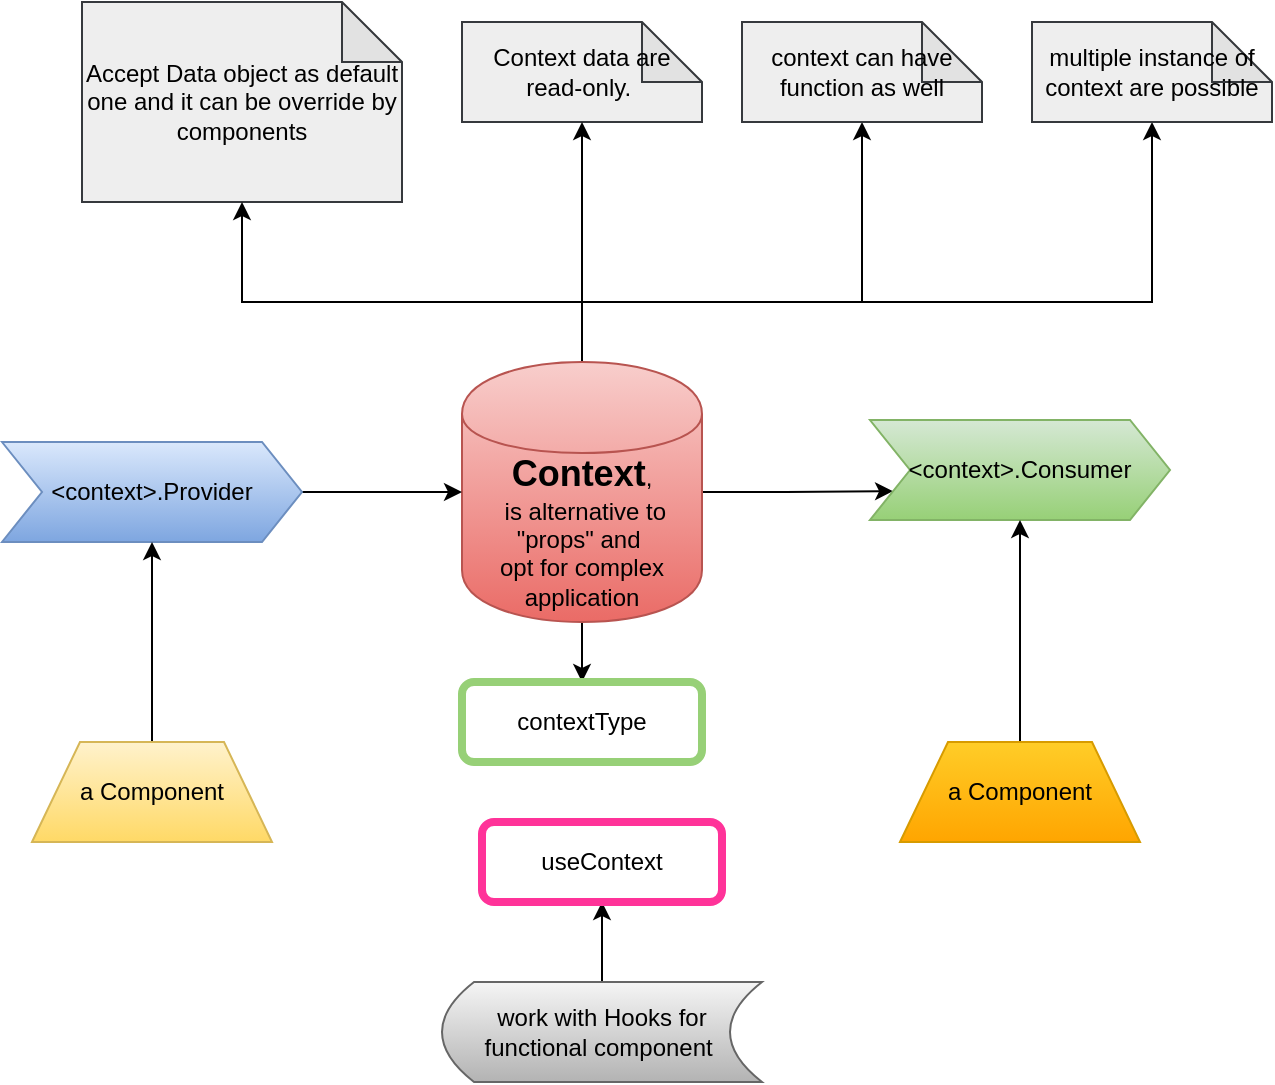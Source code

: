 <mxfile version="11.3.0" type="device" pages="1"><diagram id="wdpv97dh1lbvOtUfqhQd" name="Page-1"><mxGraphModel dx="838" dy="480" grid="1" gridSize="10" guides="1" tooltips="1" connect="1" arrows="1" fold="1" page="1" pageScale="1" pageWidth="850" pageHeight="1100" math="0" shadow="0"><root><mxCell id="0"/><mxCell id="1" parent="0"/><mxCell id="4EXs-VDzFfr3ufSdfyPq-1" value="Accept Data object as default one and it can be override by components" style="shape=note;whiteSpace=wrap;html=1;backgroundOutline=1;darkOpacity=0.05;fillColor=#eeeeee;strokeColor=#36393d;" vertex="1" parent="1"><mxGeometry x="170" y="50" width="160" height="100" as="geometry"/></mxCell><mxCell id="4EXs-VDzFfr3ufSdfyPq-2" value="Context data are read-only.&amp;nbsp;" style="shape=note;whiteSpace=wrap;html=1;backgroundOutline=1;darkOpacity=0.05;fillColor=#eeeeee;strokeColor=#36393d;" vertex="1" parent="1"><mxGeometry x="360" y="60" width="120" height="50" as="geometry"/></mxCell><mxCell id="4EXs-VDzFfr3ufSdfyPq-11" style="edgeStyle=orthogonalEdgeStyle;rounded=0;orthogonalLoop=1;jettySize=auto;html=1;entryX=0;entryY=0.75;entryDx=0;entryDy=0;" edge="1" parent="1" source="4EXs-VDzFfr3ufSdfyPq-3" target="4EXs-VDzFfr3ufSdfyPq-5"><mxGeometry relative="1" as="geometry"/></mxCell><mxCell id="4EXs-VDzFfr3ufSdfyPq-15" style="edgeStyle=orthogonalEdgeStyle;rounded=0;orthogonalLoop=1;jettySize=auto;html=1;entryX=0.5;entryY=1;entryDx=0;entryDy=0;entryPerimeter=0;" edge="1" parent="1" source="4EXs-VDzFfr3ufSdfyPq-3" target="4EXs-VDzFfr3ufSdfyPq-1"><mxGeometry relative="1" as="geometry"><Array as="points"><mxPoint x="420" y="200"/><mxPoint x="250" y="200"/></Array></mxGeometry></mxCell><mxCell id="4EXs-VDzFfr3ufSdfyPq-16" style="edgeStyle=orthogonalEdgeStyle;rounded=0;orthogonalLoop=1;jettySize=auto;html=1;entryX=0.5;entryY=1;entryDx=0;entryDy=0;entryPerimeter=0;" edge="1" parent="1" source="4EXs-VDzFfr3ufSdfyPq-3" target="4EXs-VDzFfr3ufSdfyPq-2"><mxGeometry relative="1" as="geometry"/></mxCell><mxCell id="4EXs-VDzFfr3ufSdfyPq-17" style="edgeStyle=orthogonalEdgeStyle;rounded=0;orthogonalLoop=1;jettySize=auto;html=1;entryX=0.5;entryY=1;entryDx=0;entryDy=0;entryPerimeter=0;" edge="1" parent="1" source="4EXs-VDzFfr3ufSdfyPq-3" target="4EXs-VDzFfr3ufSdfyPq-12"><mxGeometry relative="1" as="geometry"><Array as="points"><mxPoint x="420" y="200"/><mxPoint x="560" y="200"/></Array></mxGeometry></mxCell><mxCell id="4EXs-VDzFfr3ufSdfyPq-18" style="edgeStyle=orthogonalEdgeStyle;rounded=0;orthogonalLoop=1;jettySize=auto;html=1;entryX=0.5;entryY=1;entryDx=0;entryDy=0;entryPerimeter=0;" edge="1" parent="1" source="4EXs-VDzFfr3ufSdfyPq-3" target="4EXs-VDzFfr3ufSdfyPq-14"><mxGeometry relative="1" as="geometry"><Array as="points"><mxPoint x="420" y="200"/><mxPoint x="705" y="200"/></Array></mxGeometry></mxCell><mxCell id="4EXs-VDzFfr3ufSdfyPq-21" style="edgeStyle=orthogonalEdgeStyle;rounded=0;orthogonalLoop=1;jettySize=auto;html=1;entryX=0.5;entryY=0;entryDx=0;entryDy=0;" edge="1" parent="1" source="4EXs-VDzFfr3ufSdfyPq-3" target="4EXs-VDzFfr3ufSdfyPq-20"><mxGeometry relative="1" as="geometry"/></mxCell><mxCell id="4EXs-VDzFfr3ufSdfyPq-3" value="&lt;b style=&quot;white-space: normal&quot;&gt;&lt;font style=&quot;font-size: 18px&quot;&gt;Context&lt;/font&gt;&lt;/b&gt;&lt;span style=&quot;white-space: normal&quot;&gt;,&lt;/span&gt;&lt;br style=&quot;white-space: normal&quot;&gt;&lt;span style=&quot;white-space: normal&quot;&gt;&amp;nbsp;is alternative to &quot;props&quot; and&amp;nbsp;&lt;/span&gt;&lt;br style=&quot;white-space: normal&quot;&gt;&lt;span style=&quot;white-space: normal&quot;&gt;opt for complex application&lt;/span&gt;" style="shape=cylinder;whiteSpace=wrap;html=1;boundedLbl=1;backgroundOutline=1;gradientColor=#ea6b66;fillColor=#f8cecc;strokeColor=#b85450;" vertex="1" parent="1"><mxGeometry x="360" y="230" width="120" height="130" as="geometry"/></mxCell><mxCell id="4EXs-VDzFfr3ufSdfyPq-10" style="edgeStyle=orthogonalEdgeStyle;rounded=0;orthogonalLoop=1;jettySize=auto;html=1;entryX=0;entryY=0.5;entryDx=0;entryDy=0;" edge="1" parent="1" source="4EXs-VDzFfr3ufSdfyPq-4" target="4EXs-VDzFfr3ufSdfyPq-3"><mxGeometry relative="1" as="geometry"/></mxCell><mxCell id="4EXs-VDzFfr3ufSdfyPq-4" value="&amp;lt;context&amp;gt;.Provider" style="shape=step;perimeter=stepPerimeter;whiteSpace=wrap;html=1;fixedSize=1;gradientColor=#7ea6e0;fillColor=#dae8fc;strokeColor=#6c8ebf;" vertex="1" parent="1"><mxGeometry x="130" y="270" width="150" height="50" as="geometry"/></mxCell><mxCell id="4EXs-VDzFfr3ufSdfyPq-5" value="&amp;lt;context&amp;gt;.Consumer" style="shape=step;perimeter=stepPerimeter;whiteSpace=wrap;html=1;fixedSize=1;gradientColor=#97d077;fillColor=#d5e8d4;strokeColor=#82b366;" vertex="1" parent="1"><mxGeometry x="564" y="259" width="150" height="50" as="geometry"/></mxCell><mxCell id="4EXs-VDzFfr3ufSdfyPq-8" style="edgeStyle=orthogonalEdgeStyle;rounded=0;orthogonalLoop=1;jettySize=auto;html=1;entryX=0.5;entryY=1;entryDx=0;entryDy=0;" edge="1" parent="1" source="4EXs-VDzFfr3ufSdfyPq-6" target="4EXs-VDzFfr3ufSdfyPq-4"><mxGeometry relative="1" as="geometry"/></mxCell><mxCell id="4EXs-VDzFfr3ufSdfyPq-6" value="a Component" style="shape=trapezoid;perimeter=trapezoidPerimeter;whiteSpace=wrap;html=1;gradientColor=#ffd966;fillColor=#fff2cc;strokeColor=#d6b656;" vertex="1" parent="1"><mxGeometry x="145" y="420" width="120" height="50" as="geometry"/></mxCell><mxCell id="4EXs-VDzFfr3ufSdfyPq-9" style="edgeStyle=orthogonalEdgeStyle;rounded=0;orthogonalLoop=1;jettySize=auto;html=1;entryX=0.5;entryY=1;entryDx=0;entryDy=0;" edge="1" parent="1" source="4EXs-VDzFfr3ufSdfyPq-7" target="4EXs-VDzFfr3ufSdfyPq-5"><mxGeometry relative="1" as="geometry"/></mxCell><mxCell id="4EXs-VDzFfr3ufSdfyPq-7" value="a Component" style="shape=trapezoid;perimeter=trapezoidPerimeter;whiteSpace=wrap;html=1;gradientColor=#ffa500;fillColor=#ffcd28;strokeColor=#d79b00;" vertex="1" parent="1"><mxGeometry x="579" y="420" width="120" height="50" as="geometry"/></mxCell><mxCell id="4EXs-VDzFfr3ufSdfyPq-12" value="context can have function as well" style="shape=note;whiteSpace=wrap;html=1;backgroundOutline=1;darkOpacity=0.05;fillColor=#eeeeee;strokeColor=#36393d;" vertex="1" parent="1"><mxGeometry x="500" y="60" width="120" height="50" as="geometry"/></mxCell><mxCell id="4EXs-VDzFfr3ufSdfyPq-14" value="multiple instance of context are possible" style="shape=note;whiteSpace=wrap;html=1;backgroundOutline=1;darkOpacity=0.05;fillColor=#eeeeee;strokeColor=#36393d;" vertex="1" parent="1"><mxGeometry x="645" y="60" width="120" height="50" as="geometry"/></mxCell><mxCell id="4EXs-VDzFfr3ufSdfyPq-23" style="edgeStyle=orthogonalEdgeStyle;rounded=0;orthogonalLoop=1;jettySize=auto;html=1;" edge="1" parent="1" source="4EXs-VDzFfr3ufSdfyPq-19" target="4EXs-VDzFfr3ufSdfyPq-22"><mxGeometry relative="1" as="geometry"/></mxCell><mxCell id="4EXs-VDzFfr3ufSdfyPq-19" value="work with Hooks for functional component&amp;nbsp;" style="shape=dataStorage;whiteSpace=wrap;html=1;gradientColor=#b3b3b3;fillColor=#f5f5f5;strokeColor=#666666;" vertex="1" parent="1"><mxGeometry x="350" y="540" width="160" height="50" as="geometry"/></mxCell><mxCell id="4EXs-VDzFfr3ufSdfyPq-20" value="contextType" style="rounded=1;whiteSpace=wrap;html=1;strokeColor=#97D077;strokeWidth=4;" vertex="1" parent="1"><mxGeometry x="360" y="390" width="120" height="40" as="geometry"/></mxCell><mxCell id="4EXs-VDzFfr3ufSdfyPq-22" value="useContext" style="rounded=1;whiteSpace=wrap;html=1;strokeWidth=4;strokeColor=#FF3399;" vertex="1" parent="1"><mxGeometry x="370" y="460" width="120" height="40" as="geometry"/></mxCell></root></mxGraphModel></diagram></mxfile>
